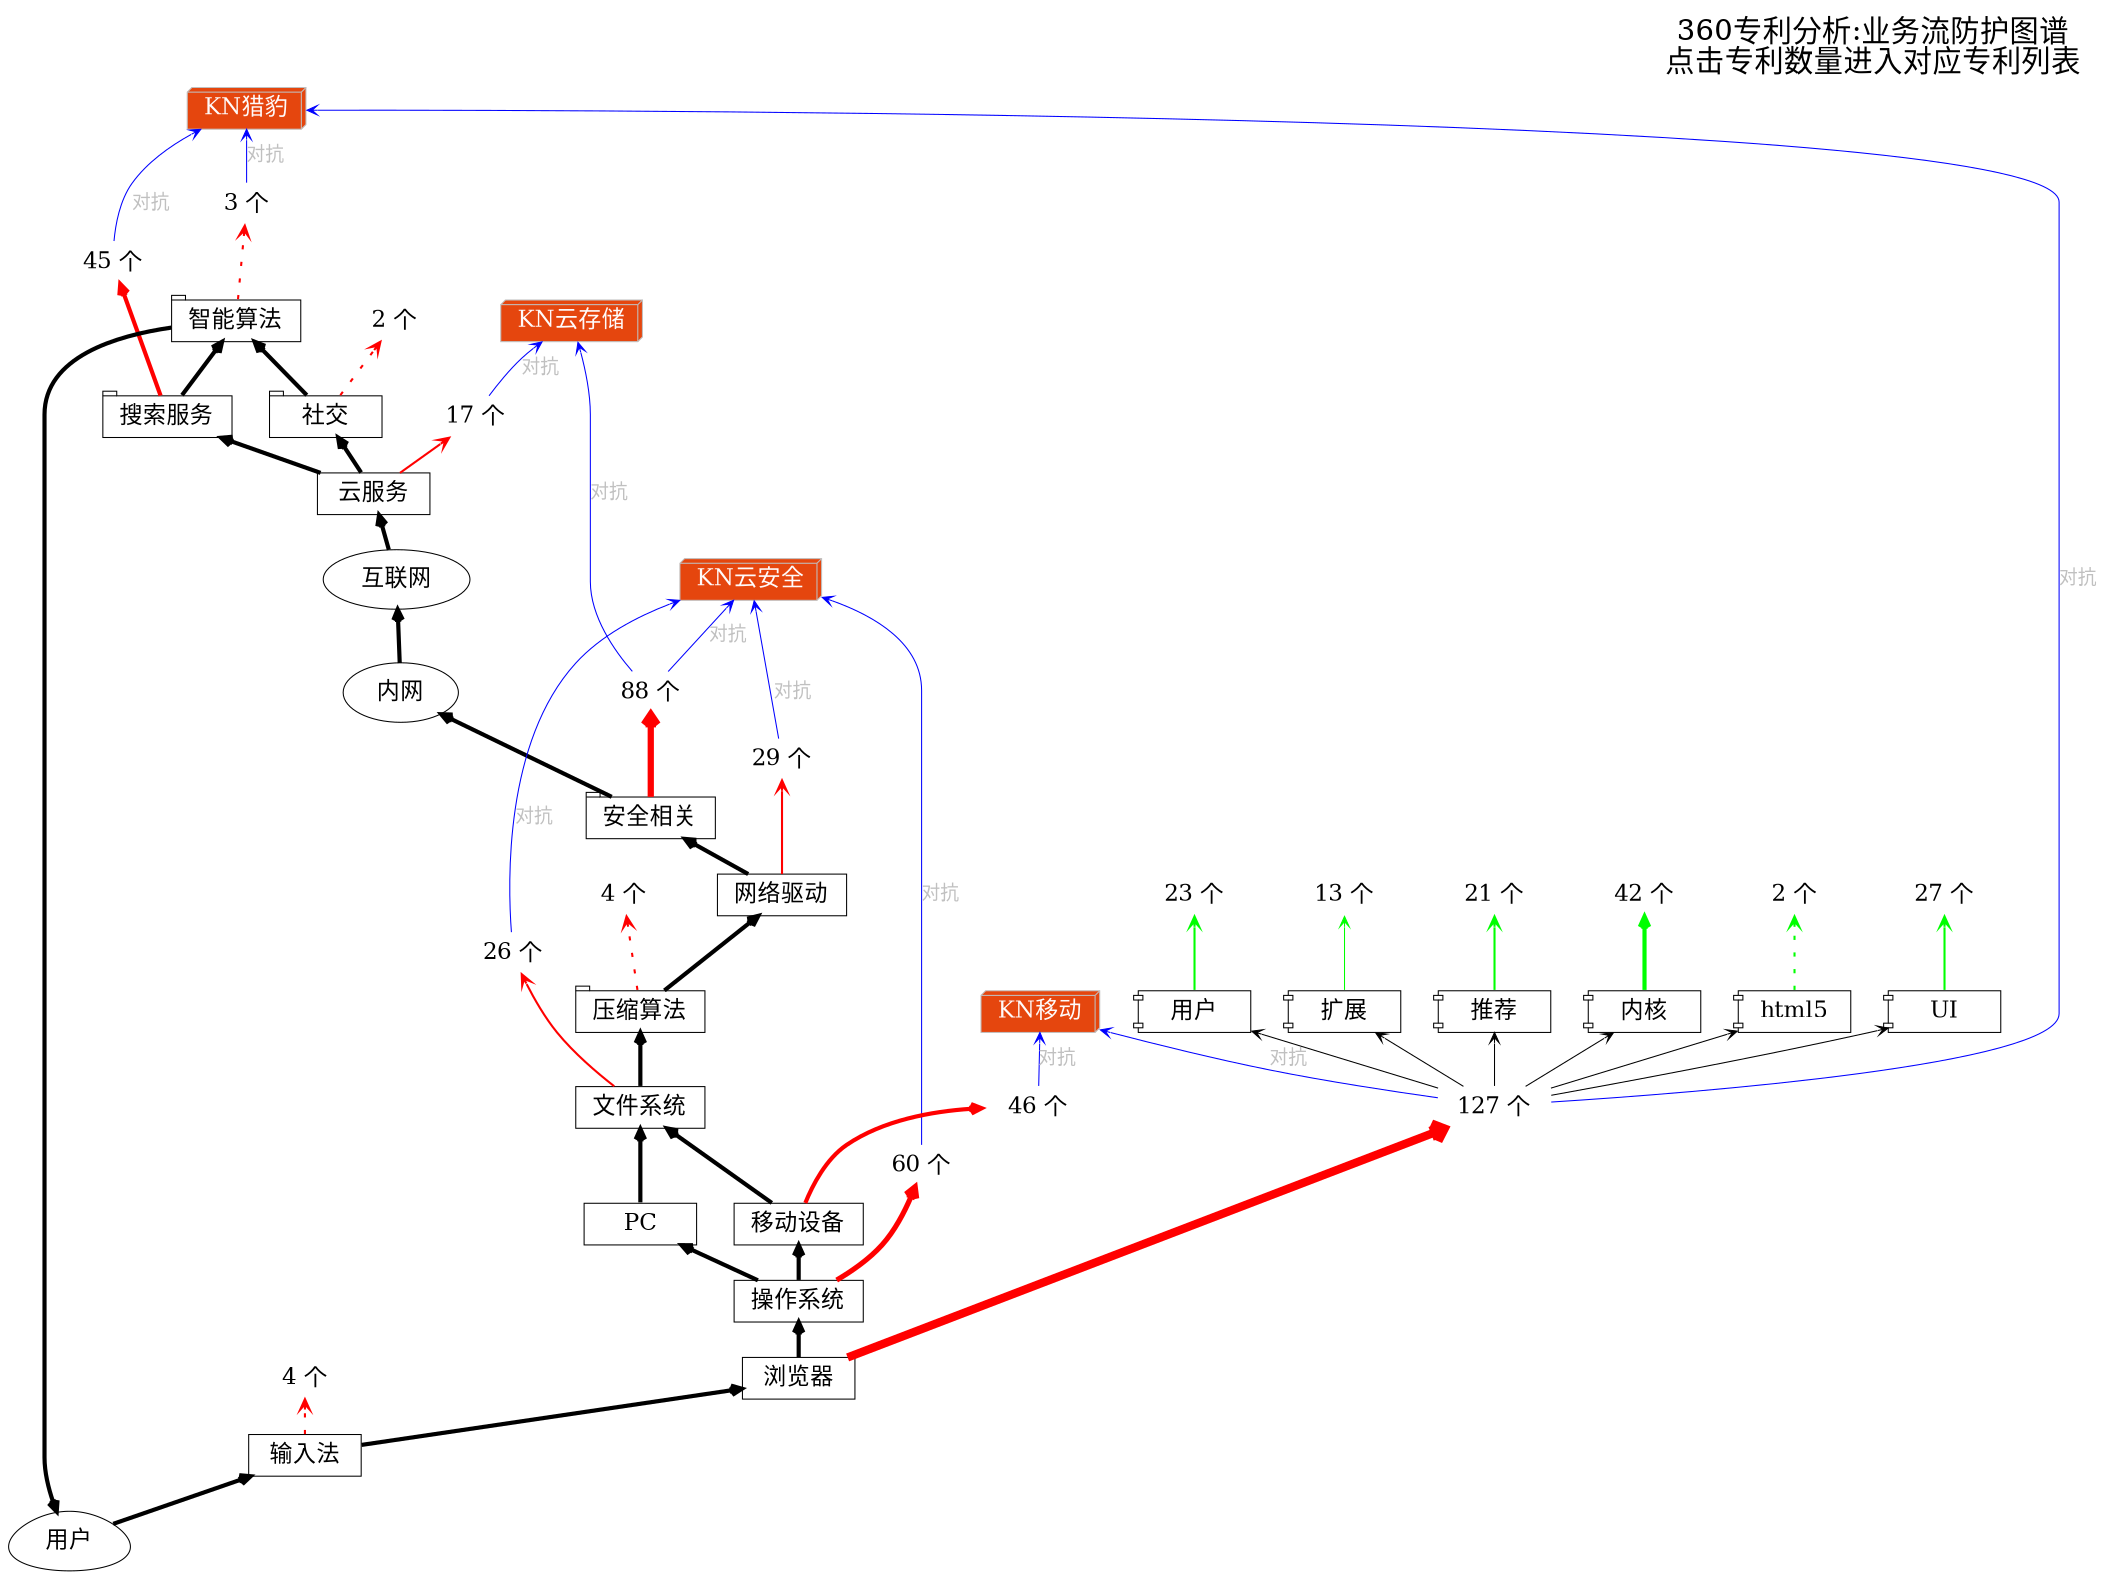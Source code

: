 digraph patents360map {
    /*生成命令:
$ dot -Tpng patents360map.dot -o patents360map.png -Tcmapx -o patents360map.map
    全局设定
    */
    graph [label="360专利分析:业务流防护图谱\n点击专利数量进入对应专利列表"
        ,fontsize=14.0
        ,labeljust="r",labelloc="t",center=1
        ,ranksep=0.1,center=1,ratio=compress
        ,rankdir=BT
        ];

    node[fontsize=11.0,height=0.2
        ,style="setlinewidth(0.5)"
        ,shape=plaintext
        ];

    edge [fontsize=9.0,fontcolor=gray
        ,arrowsize=0.5,arrowhead=vee,arrowtail=none
        ,style="setlinewidth(0.5)"
        ];

    /*
    title->mailme->ZQ;
    start       [label="流程开始/结束",shape=point];
    end         [label="",shape=doublecircle,fillcolor=red];

    box         [label="实体/对象",shape=box];
    ellipse     [label="行动/节点",shape=ellipse];
    egg         [label="用户/人物",shape=egg];
    plaintext   [label="状态/属性",shape=plaintext,fillcolor=whitesmoke];
    diamond     [label="判别",shape=diamond];
    note        [label="注释",shape=note];
    tab         [label="目录/模块",shape=tab];
    db          [label="数据库",shape=box3d];
    component   [label="主机/组件",shape=component];

    */

    user    [label="用户",shape=egg];
    browser  [label="浏览器",shape=box];
        browser->pbrowser [color=red,style="setlinewidth(4)"];
        pbrowser [label="127 个",URL="b.html",shape=plaintext];

        pbrowser->{h5 ui account crx comm core};
            h5->ph5 [color=green,style="dotted"];
            ui->pui [color=green,style="setlinewidth(1)"];
            account->pacc [color=green,style="setlinewidth(1)"];
            crx->pcrx [color=green];
            comm->pcomm [color=green,style="setlinewidth(1)"];
            core->pcore [color=green,style="setlinewidth(2)"];

        h5  [label="html5",shape=component];
            ph5 [label="2 个",URL="h5.html",shape=plaintext];
        ui  [label="UI",shape=component];
            pui [label="27 个",URL="ui.html",shape=plaintext];
        account  [label="用户",shape=component];
            pacc [label="23 个",URL="acc.html",shape=plaintext];
        crx [label="扩展",shape=component];
            pcrx [label="13 个",URL="crx.html",shape=plaintext];
        comm [label="推荐",shape=component];
            pcomm [label="21 个",URL="comm.html",shape=plaintext];
        core [label="内核",shape=component];
            pcore [label="42 个",URL="core.html",shape=plaintext];

    IM [label="输入法",shape=box];
        IM->pim [color=red,style="dotted"];
        pim [label="4 个",URL="im.html",shape=plaintext];
    OS [label="操作系统",shape=box];
        OS->pos [color=red,style="setlinewidth(2.5)"];
        pos [label="60 个",URL="os.html",shape=plaintext];
    PC [label="PC",shape=box];
    M [label="移动设备",shape=box];
        M->pm [color=red,style="setlinewidth(2)"];
        pm [label="46 个",URL="m.html",shape=plaintext];

    C [label="压缩算法",shape=tab];
        C->pc [color=red,style="dotted"];
        pc [label="4 个",URL="c.html",shape=plaintext];
    SNS [label="社交",shape=tab];
        SNS->psns [color=red,style="dotted"];
        psns [label="2 个",URL="sns.html",shape=plaintext];
    S [label="安全相关",shape=tab];
        S->ps [color=red,style="setlinewidth(3)"];
        ps [label="88 个",URL="s.html",shape=plaintext];
    SE [label="搜索服务",shape=tab];
        SE->pse [color=red,style="setlinewidth(2)"];
        pse [label="45 个",URL="se.html",shape=plaintext];
    AI [label="智能算法",shape=tab];
        AI->pai [color=red,style="dotted"];
        pai [label="3 个",URL="ai.html",shape=plaintext];

    FS [label="文件系统",shape=box];
        FS->pfs [color=red,style="setlinewidth(1)"];
        pfs [label="26 个",URL="fs.html",shape=plaintext];
    NET [label="网络驱动",shape=box];
        NET->pnet [color=red,style="setlinewidth(1)"];
        pnet [label="29 个",URL="net.html",shape=plaintext];
    
    intranet [label="内网",shape=ellipse];
    internet [label="互联网",shape=ellipse];

    PaaS [label="云服务",shape=box];
        PaaS->ppaas [color=red,style="setlinewidth(1)"];
        ppaas [label="17 个",URL="paas.html",shape=plaintext];


    user->IM->browser->OS->{PC M}->FS->C->NET->S->intranet->internet [style="setlinewidth(2)"];
    internet->PaaS->{SNS SE}->AI->user [style="setlinewidth(2)"];

    KS [label="KN云安全",shape=box3d
        ,style="filled,setlinewidth(0.5)",fillcolor="#E5460E",color=gray,fontcolor=snow
       ];
    KC [label="KN云存储",shape=box3d
        ,style="filled,setlinewidth(0.5)",fillcolor="#E5460E",color=gray,fontcolor=snow
       ];
    KM [label="KN移动",shape=box3d
        ,style="filled,setlinewidth(0.5)",fillcolor="#E5460E",color=gray,fontcolor=snow
       ];
    KB [label="KN猎豹",shape=box3d
        ,style="filled,setlinewidth(0.5)",fillcolor="#E5460E",color=gray,fontcolor=snow
       ];

    {pbrowser pai pse }->KB[label="对抗",color=blue];
    {pm pbrowser}->KM[label="对抗",color=blue];
    {ppaas ps }->KC[label="对抗",color=blue];
    {pnet pfs ps pos}->KS[label="对抗",color=blue];

    edge [style=invis];

/*
    PEOPLE->mailme;

*/


}
